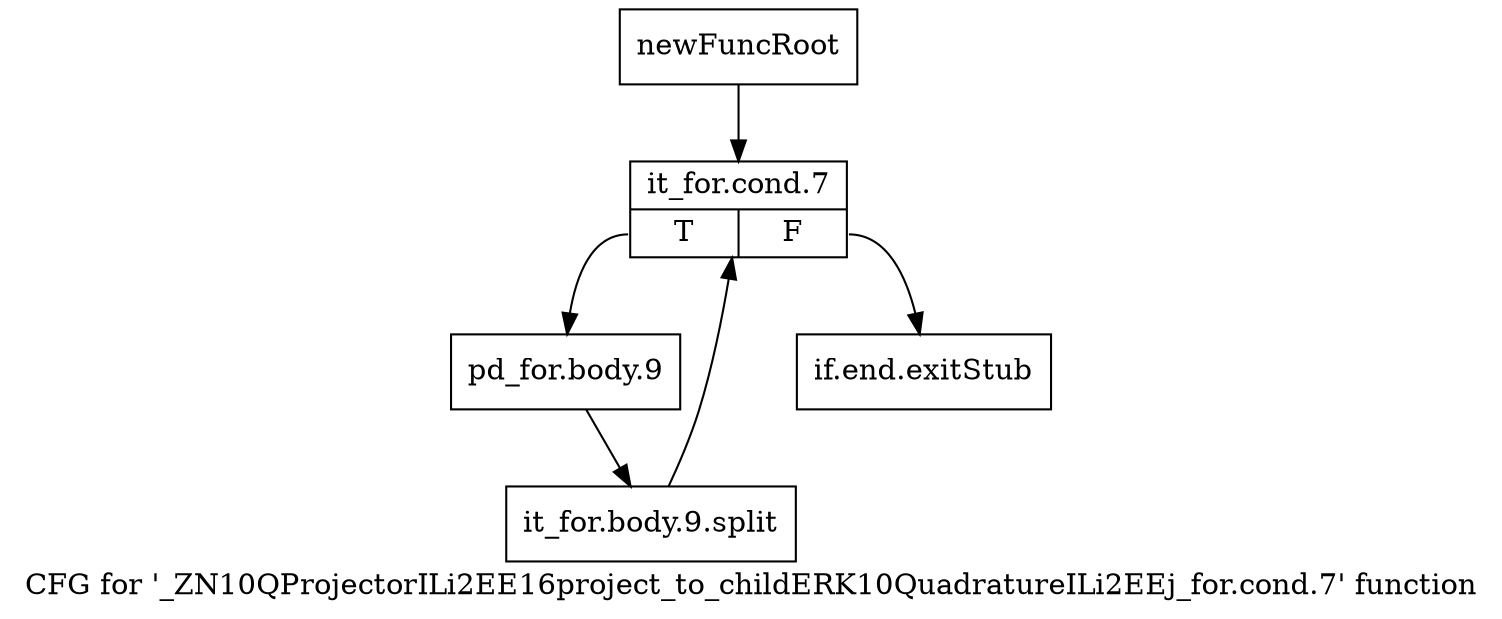 digraph "CFG for '_ZN10QProjectorILi2EE16project_to_childERK10QuadratureILi2EEj_for.cond.7' function" {
	label="CFG for '_ZN10QProjectorILi2EE16project_to_childERK10QuadratureILi2EEj_for.cond.7' function";

	Node0x964ff80 [shape=record,label="{newFuncRoot}"];
	Node0x964ff80 -> Node0x96503b0;
	Node0x9650360 [shape=record,label="{if.end.exitStub}"];
	Node0x96503b0 [shape=record,label="{it_for.cond.7|{<s0>T|<s1>F}}"];
	Node0x96503b0:s0 -> Node0x9650400;
	Node0x96503b0:s1 -> Node0x9650360;
	Node0x9650400 [shape=record,label="{pd_for.body.9}"];
	Node0x9650400 -> Node0xba97de0;
	Node0xba97de0 [shape=record,label="{it_for.body.9.split}"];
	Node0xba97de0 -> Node0x96503b0;
}
